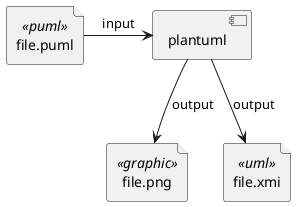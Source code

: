 @startuml
file file.puml  <<puml>> as puml
component plantuml
file file.png <<graphic>> as png
file file.xmi <<uml>> as xmi

puml -r-> plantuml: input
plantuml --> png: output
plantuml --> xmi: output
@enduml